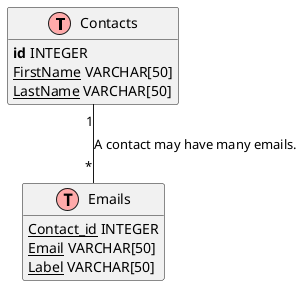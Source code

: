 @startuml
' Source: https://gist.github.com/QuantumGhost/0955a45383a0b6c0bc24f9654b3cb561
' uncomment the line below if you're using computer with a retina display
' skinparam dpi 300
!define Table(name,desc) class name as "desc" << (T,#FFAAAA) >>
' we use bold for primary key
' green color for unique
' and underscore for not_null
!define primary_key(x) <b>x</b>
!define unique(x) <color:green>x</color>
!define not_null(x) <u>x</u>
' other tags available:
' <i></i>
' <back:COLOR></color>, where color is a color name or html color code
' (#FFAACC)
' see: http://plantuml.com/classes.html#More
hide methods
hide stereotypes

' entities

Table(contacts, "Contacts") {
    primary_key(id) INTEGER
    not_null(FirstName) VARCHAR[50]
    not_null(LastName) VARCHAR[50]
}

Table(emails, "Emails") {
    not_null(Contact_id) INTEGER
    not_null(Email) VARCHAR[50]
    not_null(Label) VARCHAR[50]
}


' relationships
' one-to-one relationship
contacts "1" -- "*" emails : "A contact may have many emails."

@enduml